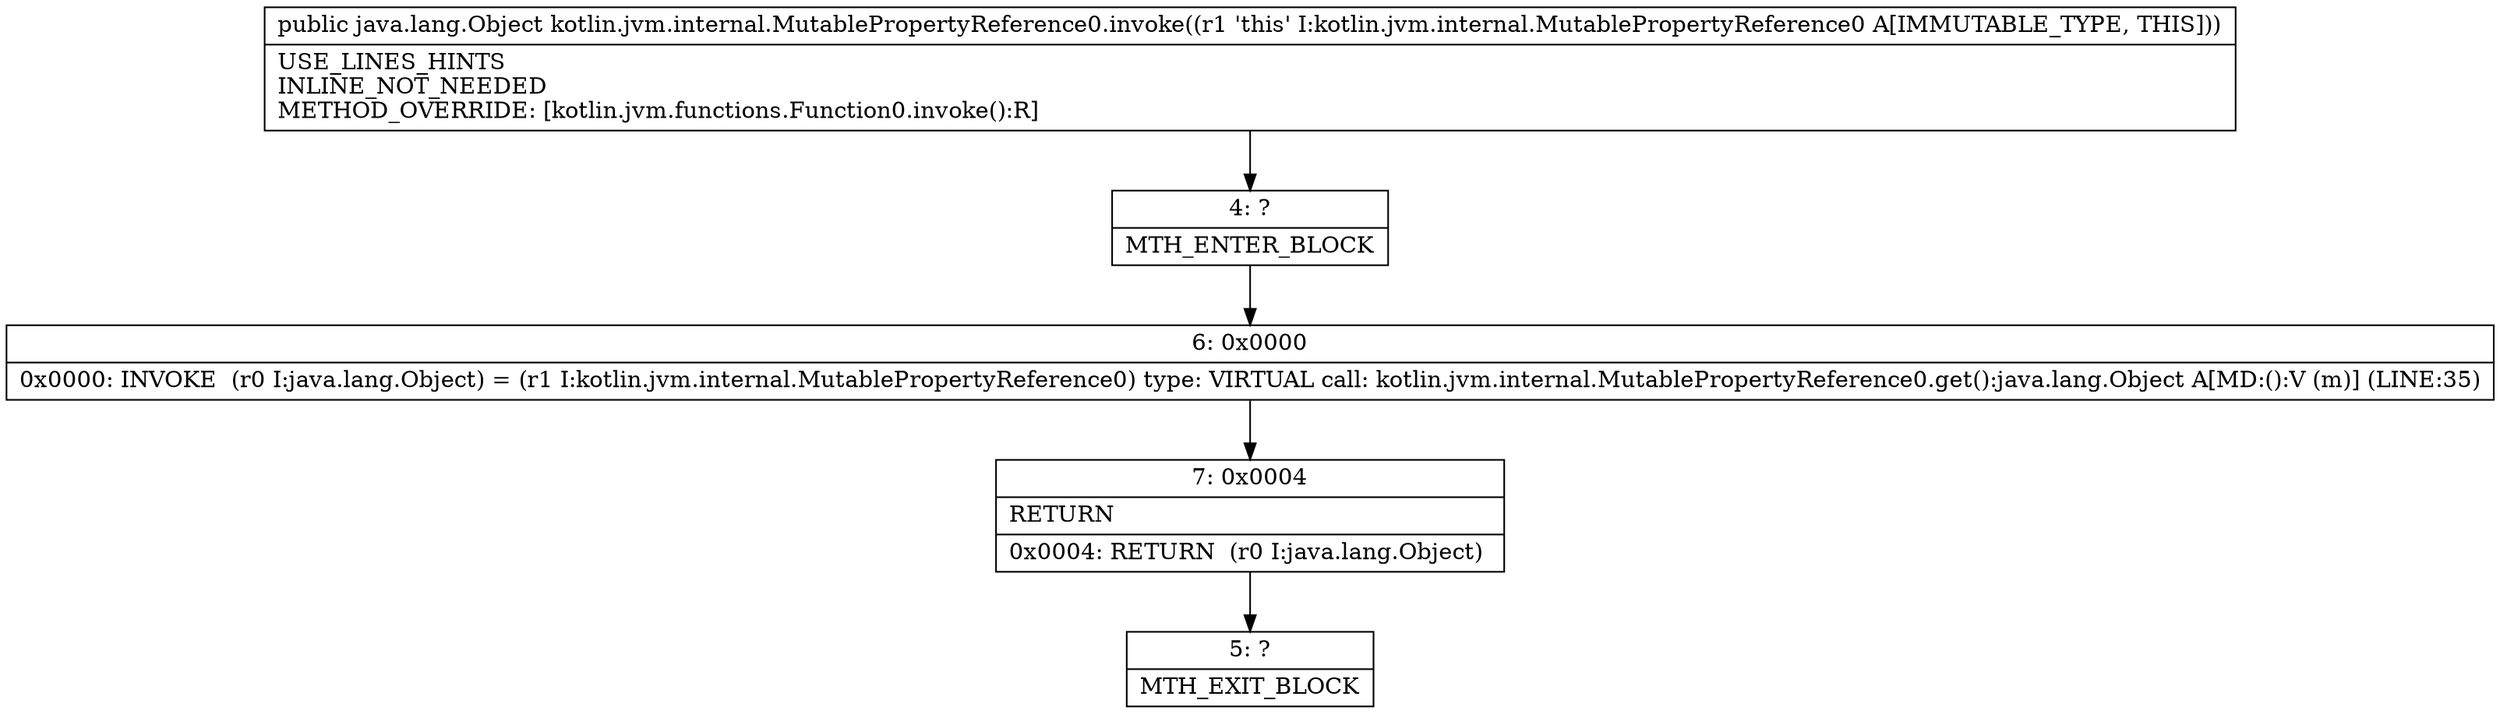 digraph "CFG forkotlin.jvm.internal.MutablePropertyReference0.invoke()Ljava\/lang\/Object;" {
Node_4 [shape=record,label="{4\:\ ?|MTH_ENTER_BLOCK\l}"];
Node_6 [shape=record,label="{6\:\ 0x0000|0x0000: INVOKE  (r0 I:java.lang.Object) = (r1 I:kotlin.jvm.internal.MutablePropertyReference0) type: VIRTUAL call: kotlin.jvm.internal.MutablePropertyReference0.get():java.lang.Object A[MD:():V (m)] (LINE:35)\l}"];
Node_7 [shape=record,label="{7\:\ 0x0004|RETURN\l|0x0004: RETURN  (r0 I:java.lang.Object) \l}"];
Node_5 [shape=record,label="{5\:\ ?|MTH_EXIT_BLOCK\l}"];
MethodNode[shape=record,label="{public java.lang.Object kotlin.jvm.internal.MutablePropertyReference0.invoke((r1 'this' I:kotlin.jvm.internal.MutablePropertyReference0 A[IMMUTABLE_TYPE, THIS]))  | USE_LINES_HINTS\lINLINE_NOT_NEEDED\lMETHOD_OVERRIDE: [kotlin.jvm.functions.Function0.invoke():R]\l}"];
MethodNode -> Node_4;Node_4 -> Node_6;
Node_6 -> Node_7;
Node_7 -> Node_5;
}

